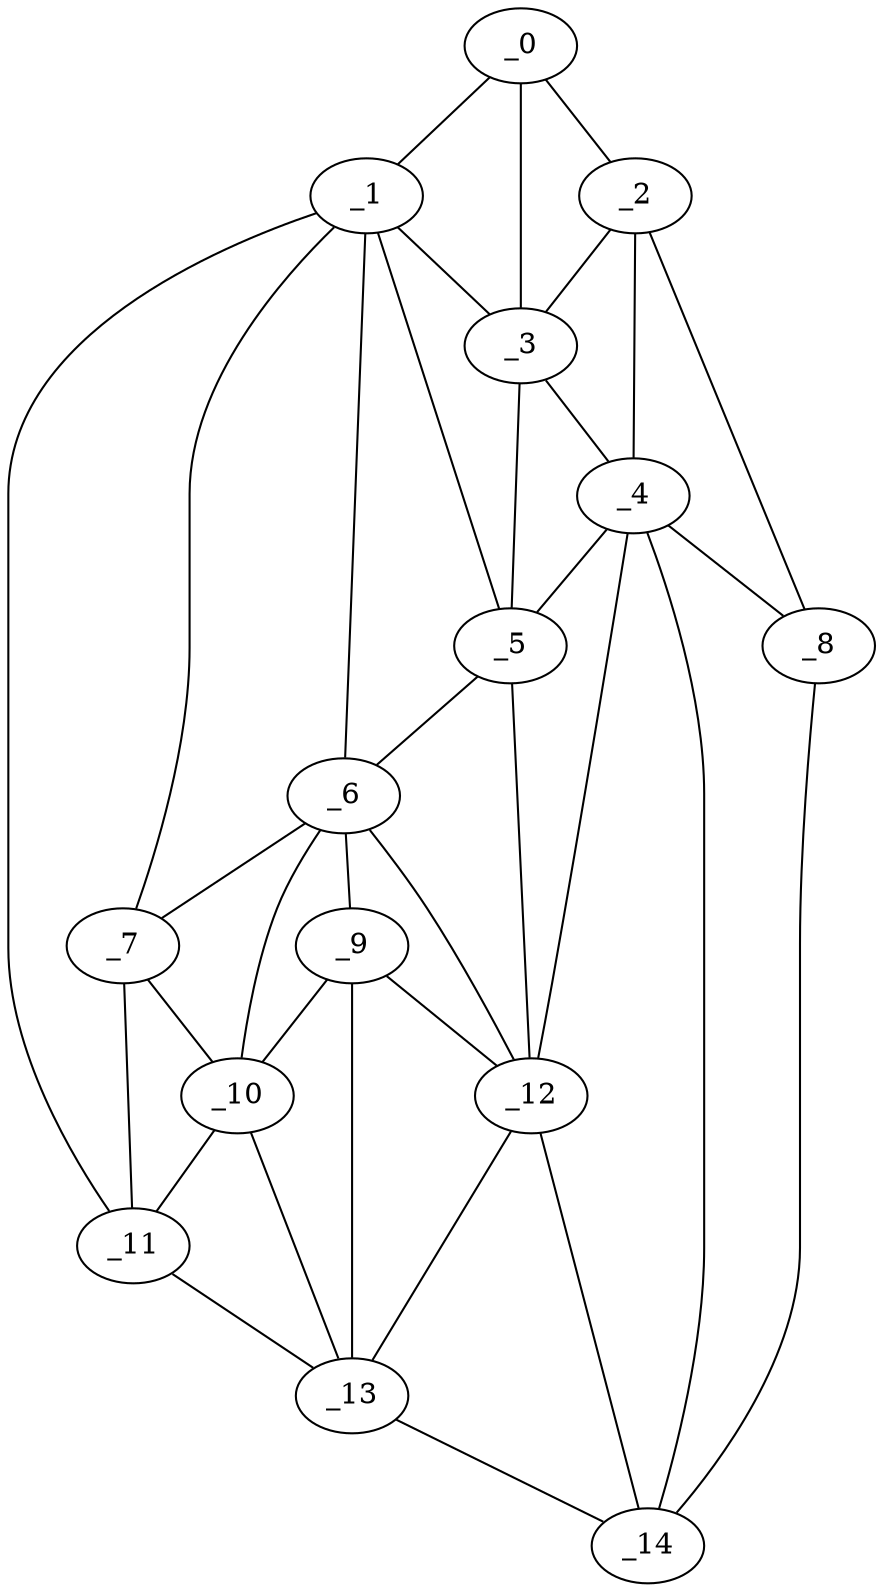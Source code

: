 graph "obj5__230.gxl" {
	_0	 [x=37,
		y=59];
	_1	 [x=37,
		y=112];
	_0 -- _1	 [valence=1];
	_2	 [x=42,
		y=27];
	_0 -- _2	 [valence=1];
	_3	 [x=49,
		y=66];
	_0 -- _3	 [valence=2];
	_1 -- _3	 [valence=1];
	_5	 [x=69,
		y=71];
	_1 -- _5	 [valence=1];
	_6	 [x=79,
		y=79];
	_1 -- _6	 [valence=2];
	_7	 [x=87,
		y=110];
	_1 -- _7	 [valence=1];
	_11	 [x=92,
		y=113];
	_1 -- _11	 [valence=1];
	_2 -- _3	 [valence=1];
	_4	 [x=65,
		y=67];
	_2 -- _4	 [valence=1];
	_8	 [x=88,
		y=28];
	_2 -- _8	 [valence=1];
	_3 -- _4	 [valence=1];
	_3 -- _5	 [valence=2];
	_4 -- _5	 [valence=2];
	_4 -- _8	 [valence=2];
	_12	 [x=93,
		y=59];
	_4 -- _12	 [valence=1];
	_14	 [x=94,
		y=48];
	_4 -- _14	 [valence=1];
	_5 -- _6	 [valence=2];
	_5 -- _12	 [valence=2];
	_6 -- _7	 [valence=2];
	_9	 [x=89,
		y=80];
	_6 -- _9	 [valence=2];
	_10	 [x=89,
		y=96];
	_6 -- _10	 [valence=1];
	_6 -- _12	 [valence=1];
	_7 -- _10	 [valence=2];
	_7 -- _11	 [valence=1];
	_8 -- _14	 [valence=1];
	_9 -- _10	 [valence=2];
	_9 -- _12	 [valence=2];
	_13	 [x=93,
		y=90];
	_9 -- _13	 [valence=2];
	_10 -- _11	 [valence=2];
	_10 -- _13	 [valence=2];
	_11 -- _13	 [valence=1];
	_12 -- _13	 [valence=2];
	_12 -- _14	 [valence=2];
	_13 -- _14	 [valence=1];
}
